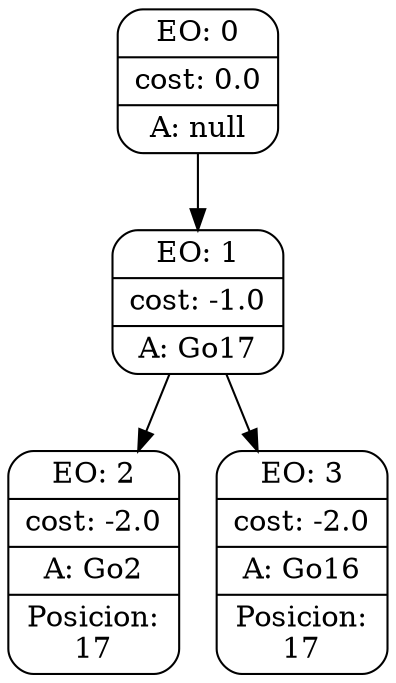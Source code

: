 digraph g {
node [shape = Mrecord];
nodo0[label="{EO: 0|cost: 0.0|A: null}"]
nodo1[label="{EO: 1|cost: -1.0|A: Go17}"]
nodo2[label="{EO: 2|cost: -2.0|A: Go2|Posicion:\n17}"]

nodo1 -> nodo2;
nodo3[label="{EO: 3|cost: -2.0|A: Go16|Posicion:\n17}"]

nodo1 -> nodo3;

nodo0 -> nodo1;


}